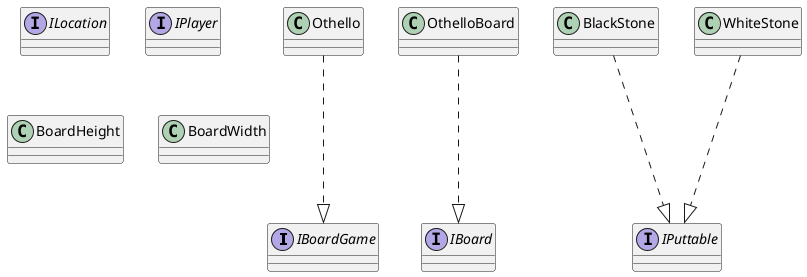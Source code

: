 @startuml
Interface IBoardGame
Interface IBoard
Interface IPuttable
Interface ILocation
Interface IPlayer
Class BlackStone 
Class WhiteStone
Class Othello
Class OthelloBoard
Class BoardHeight
Class BoardWidth
Othello ...|> IBoardGame
OthelloBoard ...|> IBoard
BlackStone ...|> IPuttable
WhiteStone ...|> IPuttable

@enduml